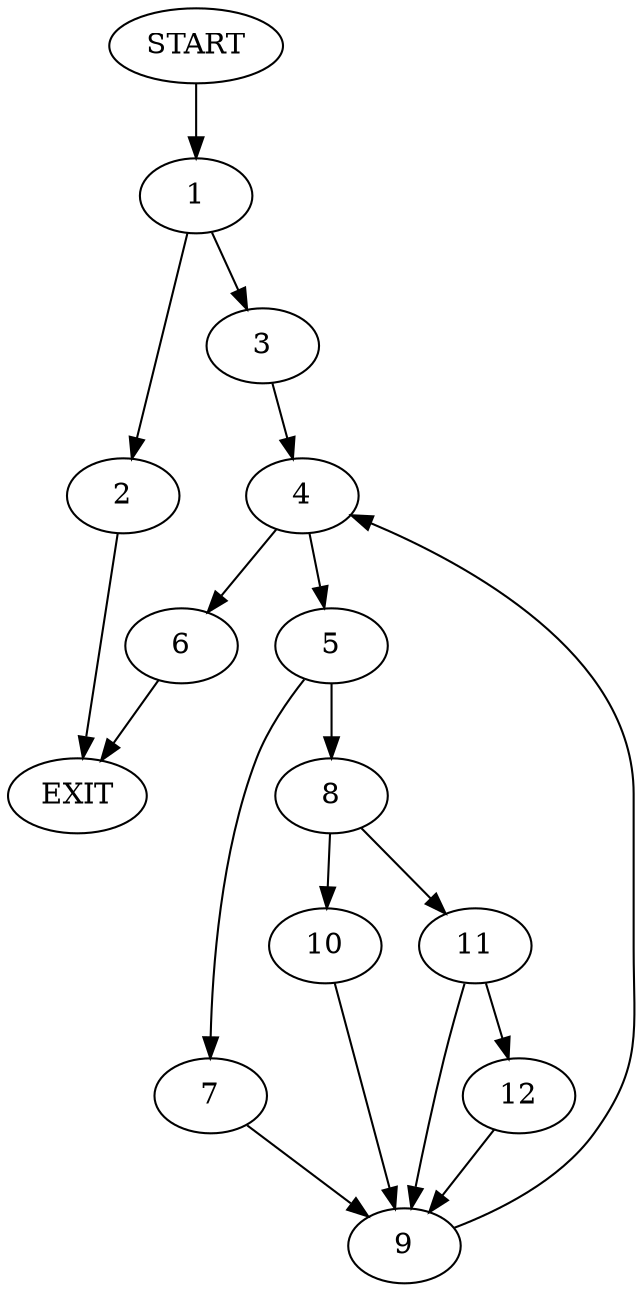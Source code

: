 digraph {
0 [label="START"]
13 [label="EXIT"]
0 -> 1
1 -> 2
1 -> 3
3 -> 4
2 -> 13
4 -> 5
4 -> 6
5 -> 7
5 -> 8
6 -> 13
7 -> 9
8 -> 10
8 -> 11
9 -> 4
11 -> 12
11 -> 9
10 -> 9
12 -> 9
}
